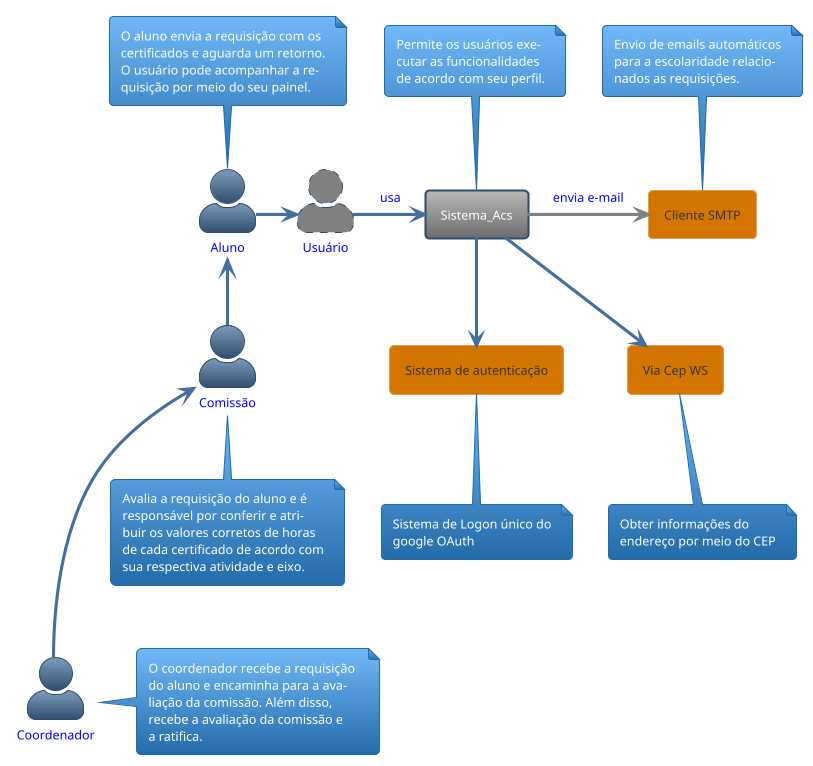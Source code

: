 @startuml Diagrama c1 - contexto
!theme spacelab
skinparam actorStyle awesome

actor Usuário #gray;line.dashed;text:blue
actor Aluno #text:blue
actor Coordenador #text:blue
actor Comissão #text:blue

note top of Aluno
    O aluno envia a requisição com os
    certificados e aguarda um retorno.
    O usuário pode acompanhar a re- 
    quisição por meio do seu painel.
end note

note right of Coordenador
    O coordenador recebe a requisição 
    do aluno e encaminha para a ava-
    liação da comissão. Além disso, 
    recebe a avaliação da comissão e
    a ratifica.
end note

note bottom of Comissão
    Avalia a requisição do aluno e é 
    responsável por conferir e atri-
    buir os valores corretos de horas
    de cada certificado de acordo com
    sua respectiva atividade e eixo.
end note

Aluno  -right-> Usuário
Comissão -up-> Aluno
Coordenador -up--> Comissão

rectangle Sistema_Acs

note top of Sistema_Acs
    Permite os usuários exe-
    cutar as funcionalidades
    de acordo com seu perfil.
end note

agent Cliente_SMTP as "Cliente SMTP"
note top of Cliente_SMTP
    Envio de emails automáticos
    para a escolaridade relacio-
    nados as requisições.
end note

agent OAuth2 as "Sistema de autenticação"
note bottom of OAuth2
    Sistema de Logon único do
    google OAuth
end note

Agent ViaCep as "Via Cep WS"
note bottom of ViaCep
    Obter informações do 
    endereço por meio do CEP
end note

Usuário -right-> Sistema_Acs #text:blue : usa
Sistema_Acs -right-> Cliente_SMTP #line:gray;text:blue : envia e-mail
Sistema_Acs -down-> OAuth2
Sistema_Acs -down-> ViaCep
@enduml